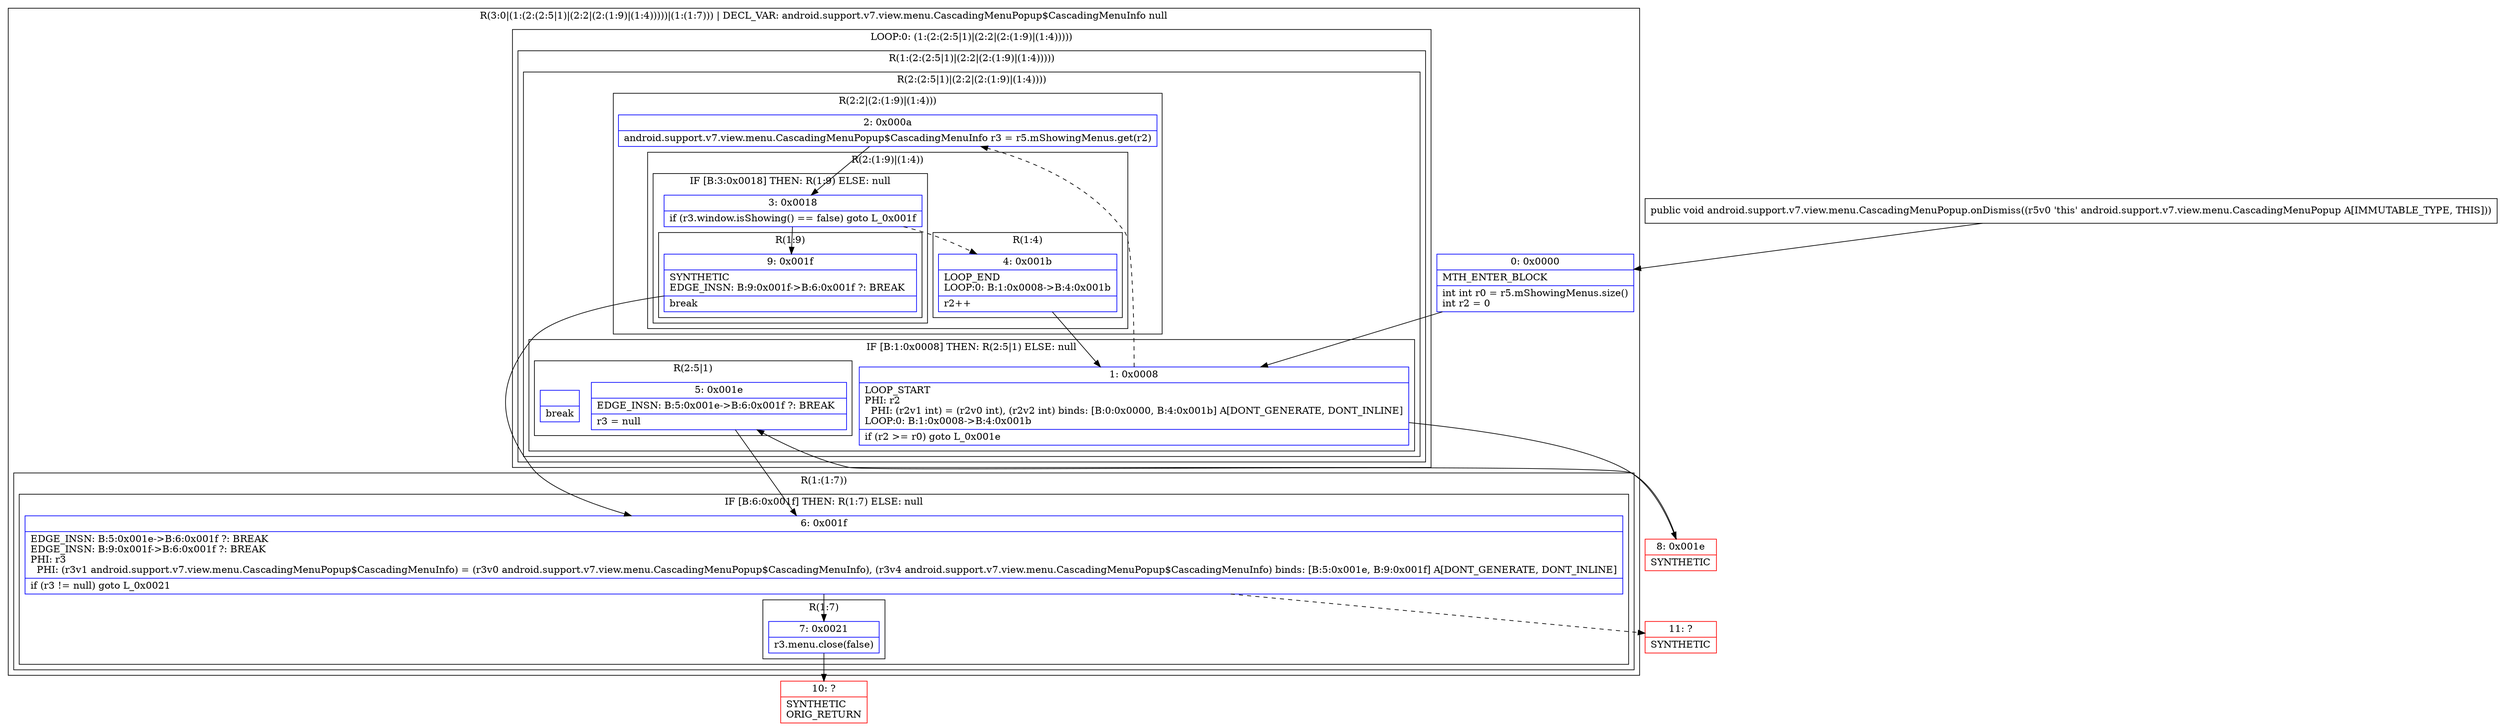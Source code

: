 digraph "CFG forandroid.support.v7.view.menu.CascadingMenuPopup.onDismiss()V" {
subgraph cluster_Region_33806546 {
label = "R(3:0|(1:(2:(2:5|1)|(2:2|(2:(1:9)|(1:4)))))|(1:(1:7))) | DECL_VAR: android.support.v7.view.menu.CascadingMenuPopup$CascadingMenuInfo null\l";
node [shape=record,color=blue];
Node_0 [shape=record,label="{0\:\ 0x0000|MTH_ENTER_BLOCK\l|int int r0 = r5.mShowingMenus.size()\lint r2 = 0\l}"];
subgraph cluster_LoopRegion_2033768291 {
label = "LOOP:0: (1:(2:(2:5|1)|(2:2|(2:(1:9)|(1:4)))))";
node [shape=record,color=blue];
subgraph cluster_Region_1207866541 {
label = "R(1:(2:(2:5|1)|(2:2|(2:(1:9)|(1:4)))))";
node [shape=record,color=blue];
subgraph cluster_Region_602360472 {
label = "R(2:(2:5|1)|(2:2|(2:(1:9)|(1:4))))";
node [shape=record,color=blue];
subgraph cluster_IfRegion_1647780386 {
label = "IF [B:1:0x0008] THEN: R(2:5|1) ELSE: null";
node [shape=record,color=blue];
Node_1 [shape=record,label="{1\:\ 0x0008|LOOP_START\lPHI: r2 \l  PHI: (r2v1 int) = (r2v0 int), (r2v2 int) binds: [B:0:0x0000, B:4:0x001b] A[DONT_GENERATE, DONT_INLINE]\lLOOP:0: B:1:0x0008\-\>B:4:0x001b\l|if (r2 \>= r0) goto L_0x001e\l}"];
subgraph cluster_Region_839576028 {
label = "R(2:5|1)";
node [shape=record,color=blue];
Node_5 [shape=record,label="{5\:\ 0x001e|EDGE_INSN: B:5:0x001e\-\>B:6:0x001f ?: BREAK  \l|r3 = null\l}"];
Node_InsnContainer_1646772629 [shape=record,label="{|break\l}"];
}
}
subgraph cluster_Region_777220492 {
label = "R(2:2|(2:(1:9)|(1:4)))";
node [shape=record,color=blue];
Node_2 [shape=record,label="{2\:\ 0x000a|android.support.v7.view.menu.CascadingMenuPopup$CascadingMenuInfo r3 = r5.mShowingMenus.get(r2)\l}"];
subgraph cluster_Region_1570472317 {
label = "R(2:(1:9)|(1:4))";
node [shape=record,color=blue];
subgraph cluster_IfRegion_1853042079 {
label = "IF [B:3:0x0018] THEN: R(1:9) ELSE: null";
node [shape=record,color=blue];
Node_3 [shape=record,label="{3\:\ 0x0018|if (r3.window.isShowing() == false) goto L_0x001f\l}"];
subgraph cluster_Region_2002323779 {
label = "R(1:9)";
node [shape=record,color=blue];
Node_9 [shape=record,label="{9\:\ 0x001f|SYNTHETIC\lEDGE_INSN: B:9:0x001f\-\>B:6:0x001f ?: BREAK  \l|break\l}"];
}
}
subgraph cluster_Region_1092827878 {
label = "R(1:4)";
node [shape=record,color=blue];
Node_4 [shape=record,label="{4\:\ 0x001b|LOOP_END\lLOOP:0: B:1:0x0008\-\>B:4:0x001b\l|r2++\l}"];
}
}
}
}
}
}
subgraph cluster_Region_724452692 {
label = "R(1:(1:7))";
node [shape=record,color=blue];
subgraph cluster_IfRegion_708819237 {
label = "IF [B:6:0x001f] THEN: R(1:7) ELSE: null";
node [shape=record,color=blue];
Node_6 [shape=record,label="{6\:\ 0x001f|EDGE_INSN: B:5:0x001e\-\>B:6:0x001f ?: BREAK  \lEDGE_INSN: B:9:0x001f\-\>B:6:0x001f ?: BREAK  \lPHI: r3 \l  PHI: (r3v1 android.support.v7.view.menu.CascadingMenuPopup$CascadingMenuInfo) = (r3v0 android.support.v7.view.menu.CascadingMenuPopup$CascadingMenuInfo), (r3v4 android.support.v7.view.menu.CascadingMenuPopup$CascadingMenuInfo) binds: [B:5:0x001e, B:9:0x001f] A[DONT_GENERATE, DONT_INLINE]\l|if (r3 != null) goto L_0x0021\l}"];
subgraph cluster_Region_1566008872 {
label = "R(1:7)";
node [shape=record,color=blue];
Node_7 [shape=record,label="{7\:\ 0x0021|r3.menu.close(false)\l}"];
}
}
}
}
Node_8 [shape=record,color=red,label="{8\:\ 0x001e|SYNTHETIC\l}"];
Node_10 [shape=record,color=red,label="{10\:\ ?|SYNTHETIC\lORIG_RETURN\l}"];
Node_11 [shape=record,color=red,label="{11\:\ ?|SYNTHETIC\l}"];
MethodNode[shape=record,label="{public void android.support.v7.view.menu.CascadingMenuPopup.onDismiss((r5v0 'this' android.support.v7.view.menu.CascadingMenuPopup A[IMMUTABLE_TYPE, THIS])) }"];
MethodNode -> Node_0;
Node_0 -> Node_1;
Node_1 -> Node_2[style=dashed];
Node_1 -> Node_8;
Node_5 -> Node_6;
Node_2 -> Node_3;
Node_3 -> Node_4[style=dashed];
Node_3 -> Node_9;
Node_9 -> Node_6;
Node_4 -> Node_1;
Node_6 -> Node_7;
Node_6 -> Node_11[style=dashed];
Node_7 -> Node_10;
Node_8 -> Node_5;
}

